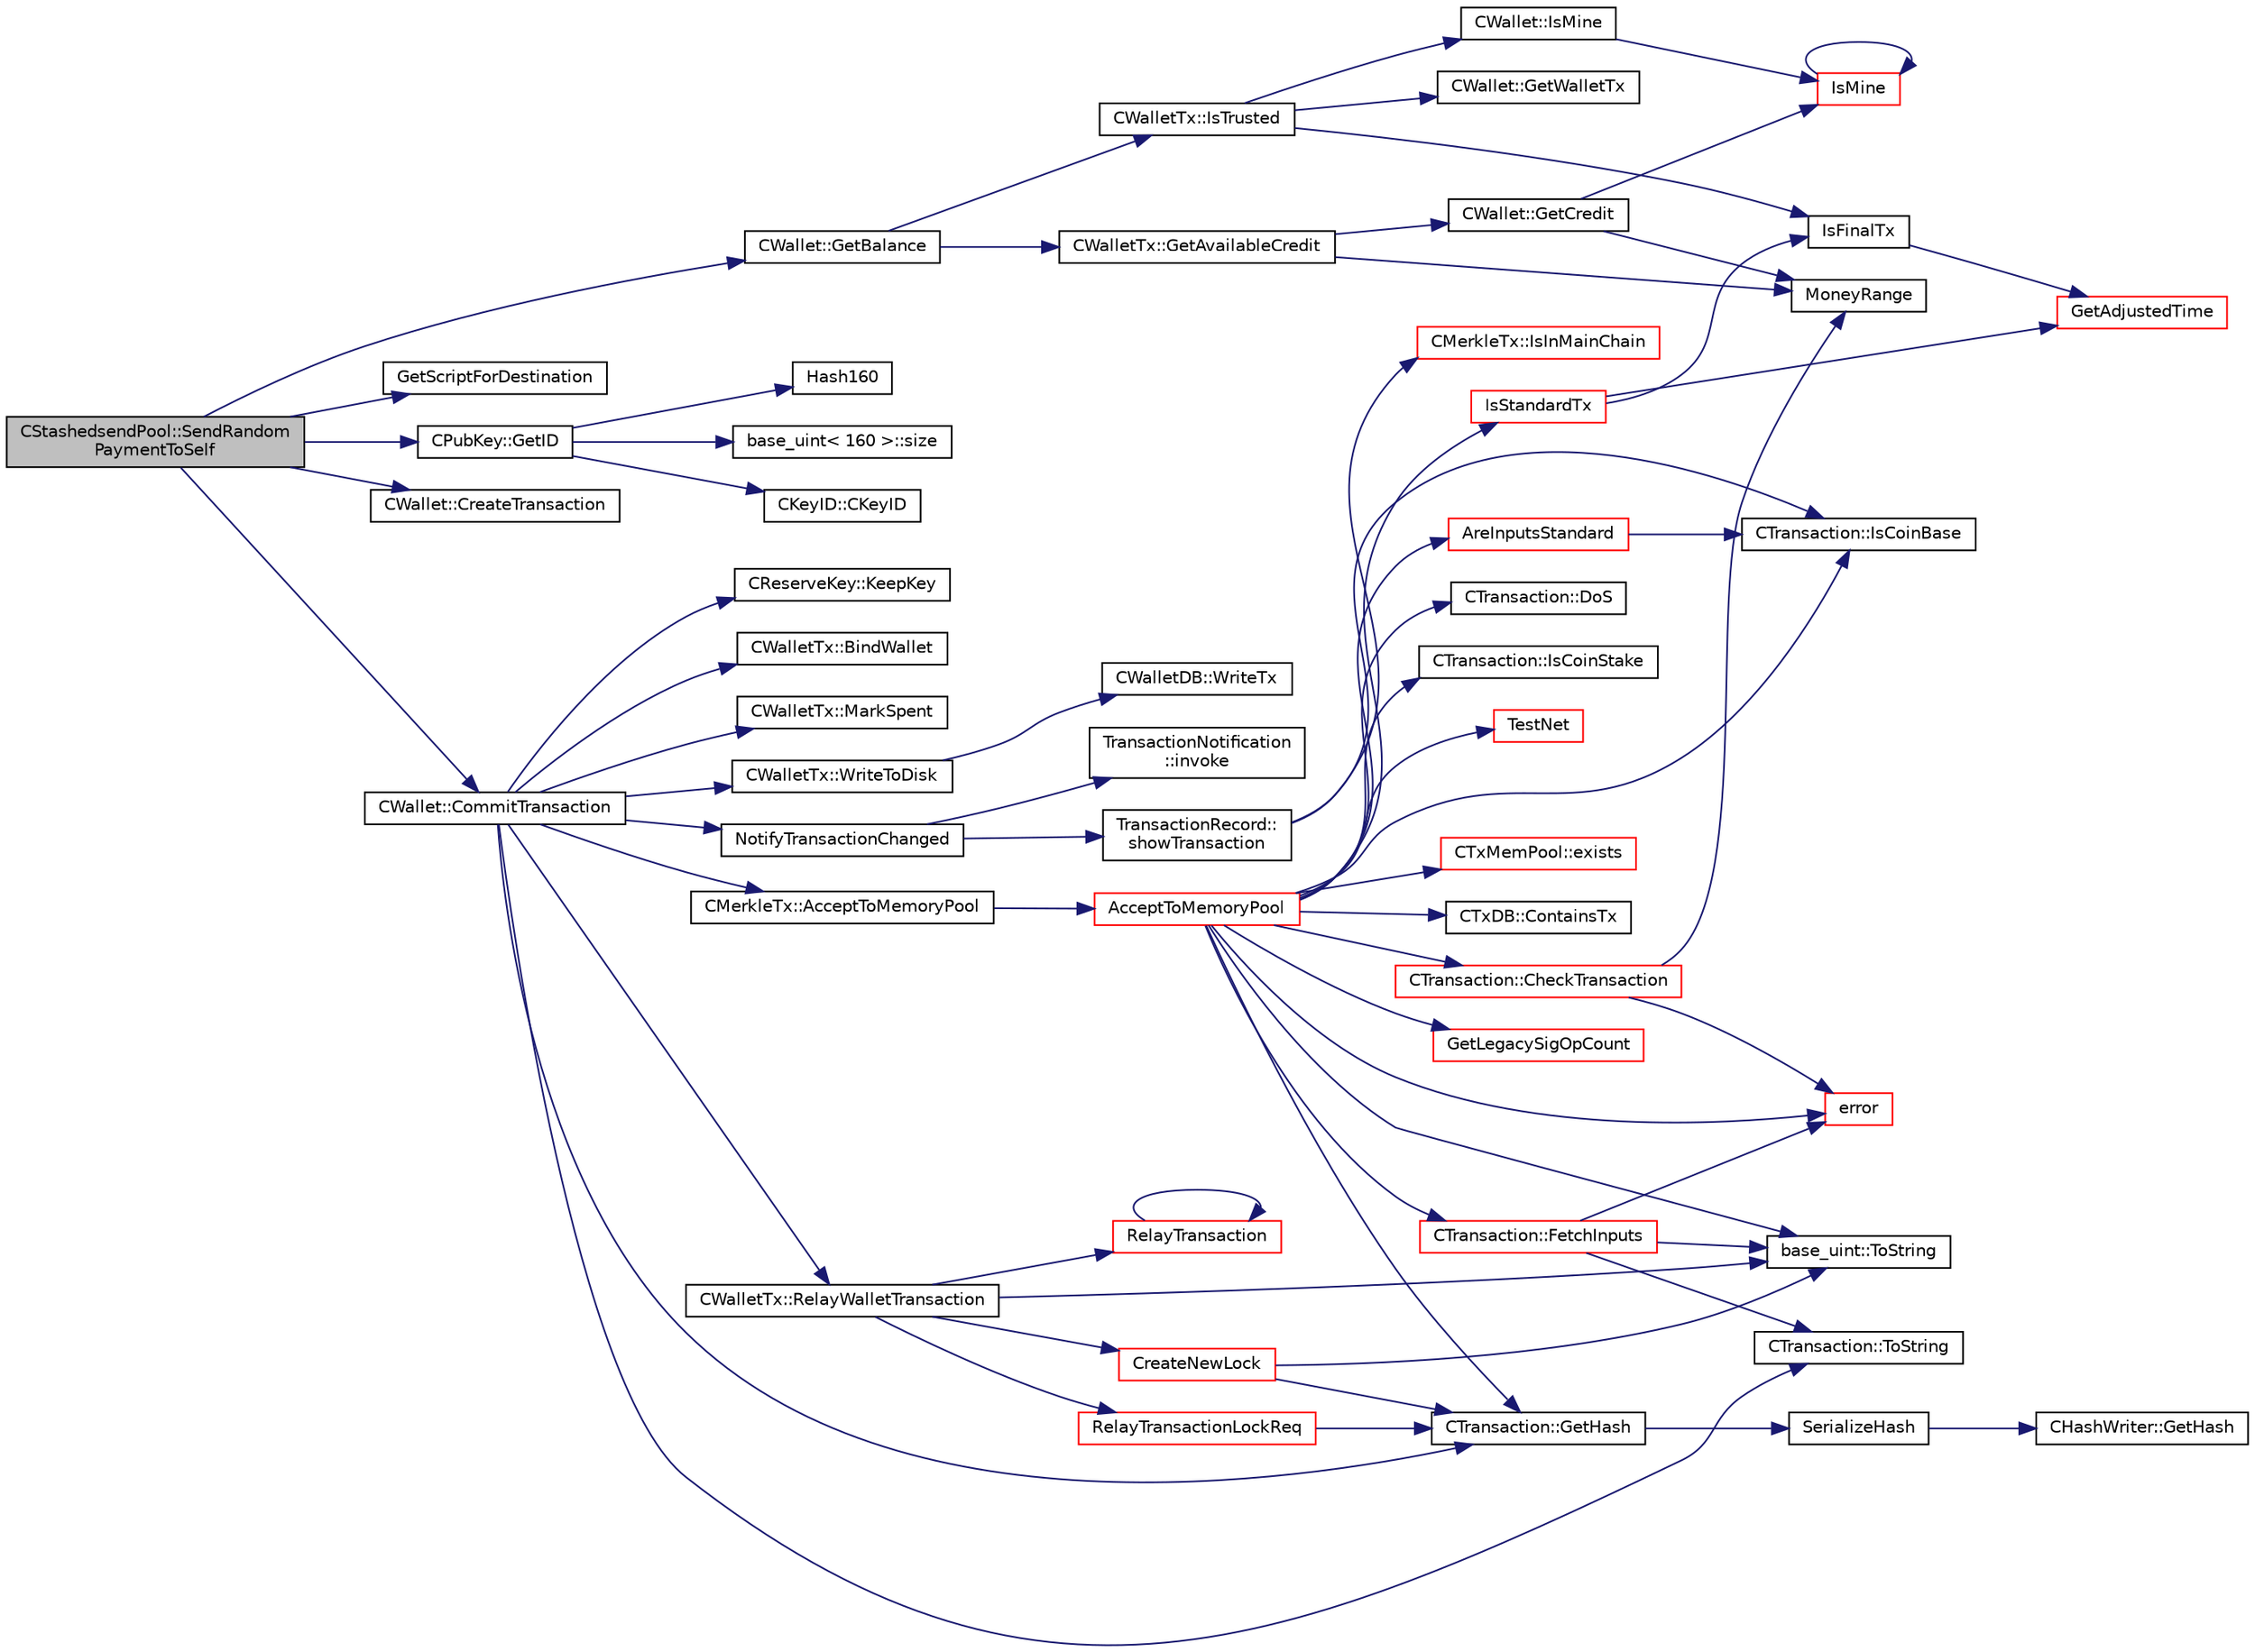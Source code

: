 digraph "CStashedsendPool::SendRandomPaymentToSelf"
{
  edge [fontname="Helvetica",fontsize="10",labelfontname="Helvetica",labelfontsize="10"];
  node [fontname="Helvetica",fontsize="10",shape=record];
  rankdir="LR";
  Node2317 [label="CStashedsendPool::SendRandom\lPaymentToSelf",height=0.2,width=0.4,color="black", fillcolor="grey75", style="filled", fontcolor="black"];
  Node2317 -> Node2318 [color="midnightblue",fontsize="10",style="solid",fontname="Helvetica"];
  Node2318 [label="CWallet::GetBalance",height=0.2,width=0.4,color="black", fillcolor="white", style="filled",URL="$d2/de5/class_c_wallet.html#aa6522c2833bc0a84d216cf102b51ba05"];
  Node2318 -> Node2319 [color="midnightblue",fontsize="10",style="solid",fontname="Helvetica"];
  Node2319 [label="CWalletTx::IsTrusted",height=0.2,width=0.4,color="black", fillcolor="white", style="filled",URL="$d6/d53/class_c_wallet_tx.html#a71efb0d5b5def8ae00a1d74b8741bfcb"];
  Node2319 -> Node2320 [color="midnightblue",fontsize="10",style="solid",fontname="Helvetica"];
  Node2320 [label="IsFinalTx",height=0.2,width=0.4,color="black", fillcolor="white", style="filled",URL="$df/d0a/main_8cpp.html#adc332cd7ac94e639bb4239618341be19"];
  Node2320 -> Node2321 [color="midnightblue",fontsize="10",style="solid",fontname="Helvetica"];
  Node2321 [label="GetAdjustedTime",height=0.2,width=0.4,color="red", fillcolor="white", style="filled",URL="$df/d2d/util_8cpp.html#a09f81b9c7650f898cf3cf305b87547e6"];
  Node2319 -> Node2324 [color="midnightblue",fontsize="10",style="solid",fontname="Helvetica"];
  Node2324 [label="CWallet::GetWalletTx",height=0.2,width=0.4,color="black", fillcolor="white", style="filled",URL="$d2/de5/class_c_wallet.html#ac496716bb889a5934fa27398aeb2330a"];
  Node2319 -> Node2325 [color="midnightblue",fontsize="10",style="solid",fontname="Helvetica"];
  Node2325 [label="CWallet::IsMine",height=0.2,width=0.4,color="black", fillcolor="white", style="filled",URL="$d2/de5/class_c_wallet.html#a4eada57edc1c443564b8cc9b853d955c"];
  Node2325 -> Node2326 [color="midnightblue",fontsize="10",style="solid",fontname="Helvetica"];
  Node2326 [label="IsMine",height=0.2,width=0.4,color="red", fillcolor="white", style="filled",URL="$dd/d0f/script_8cpp.html#adc59cf67d903c1ba1ef225561b85bfce"];
  Node2326 -> Node2326 [color="midnightblue",fontsize="10",style="solid",fontname="Helvetica"];
  Node2318 -> Node2328 [color="midnightblue",fontsize="10",style="solid",fontname="Helvetica"];
  Node2328 [label="CWalletTx::GetAvailableCredit",height=0.2,width=0.4,color="black", fillcolor="white", style="filled",URL="$d6/d53/class_c_wallet_tx.html#af3c82ba365c720dd3d929b86bf432ef6"];
  Node2328 -> Node2329 [color="midnightblue",fontsize="10",style="solid",fontname="Helvetica"];
  Node2329 [label="CWallet::GetCredit",height=0.2,width=0.4,color="black", fillcolor="white", style="filled",URL="$d2/de5/class_c_wallet.html#aa60b69c7d4ea6063ed83b13d7c6fe695"];
  Node2329 -> Node2330 [color="midnightblue",fontsize="10",style="solid",fontname="Helvetica"];
  Node2330 [label="MoneyRange",height=0.2,width=0.4,color="black", fillcolor="white", style="filled",URL="$dd/d2f/amount_8h.html#a12db56a9a1c931941f0943ecbb278aae"];
  Node2329 -> Node2326 [color="midnightblue",fontsize="10",style="solid",fontname="Helvetica"];
  Node2328 -> Node2330 [color="midnightblue",fontsize="10",style="solid",fontname="Helvetica"];
  Node2317 -> Node2331 [color="midnightblue",fontsize="10",style="solid",fontname="Helvetica"];
  Node2331 [label="GetScriptForDestination",height=0.2,width=0.4,color="black", fillcolor="white", style="filled",URL="$dd/d0f/script_8cpp.html#ae40f28d3b46c21033f6ee1f1200d0321"];
  Node2317 -> Node2332 [color="midnightblue",fontsize="10",style="solid",fontname="Helvetica"];
  Node2332 [label="CPubKey::GetID",height=0.2,width=0.4,color="black", fillcolor="white", style="filled",URL="$da/d4e/class_c_pub_key.html#a2675f7e6f72eff68e7a5227289feb021"];
  Node2332 -> Node2333 [color="midnightblue",fontsize="10",style="solid",fontname="Helvetica"];
  Node2333 [label="CKeyID::CKeyID",height=0.2,width=0.4,color="black", fillcolor="white", style="filled",URL="$dd/d88/class_c_key_i_d.html#a01dbd3c37820a2ffe89d106c6a7cf53d"];
  Node2332 -> Node2334 [color="midnightblue",fontsize="10",style="solid",fontname="Helvetica"];
  Node2334 [label="Hash160",height=0.2,width=0.4,color="black", fillcolor="white", style="filled",URL="$db/dfb/hash_8h.html#a4490f70ddae16e9e48460a0416a48a6b"];
  Node2332 -> Node2335 [color="midnightblue",fontsize="10",style="solid",fontname="Helvetica"];
  Node2335 [label="base_uint\< 160 \>::size",height=0.2,width=0.4,color="black", fillcolor="white", style="filled",URL="$da/df7/classbase__uint.html#a1f49b034e686269601ea89b0319b8004"];
  Node2317 -> Node2336 [color="midnightblue",fontsize="10",style="solid",fontname="Helvetica"];
  Node2336 [label="CWallet::CreateTransaction",height=0.2,width=0.4,color="black", fillcolor="white", style="filled",URL="$d2/de5/class_c_wallet.html#ad4f28aa4693c0d77a902b3b18de73d32"];
  Node2317 -> Node2337 [color="midnightblue",fontsize="10",style="solid",fontname="Helvetica"];
  Node2337 [label="CWallet::CommitTransaction",height=0.2,width=0.4,color="black", fillcolor="white", style="filled",URL="$d2/de5/class_c_wallet.html#aa13fbeaebd271f910a54cc5b82d73fde"];
  Node2337 -> Node2338 [color="midnightblue",fontsize="10",style="solid",fontname="Helvetica"];
  Node2338 [label="CTransaction::ToString",height=0.2,width=0.4,color="black", fillcolor="white", style="filled",URL="$df/d43/class_c_transaction.html#a80370923c3ac828de68919295d5d0659"];
  Node2337 -> Node2339 [color="midnightblue",fontsize="10",style="solid",fontname="Helvetica"];
  Node2339 [label="CReserveKey::KeepKey",height=0.2,width=0.4,color="black", fillcolor="white", style="filled",URL="$d3/d65/class_c_reserve_key.html#a493d06f41ca9571f2a42c8581a3952d8"];
  Node2337 -> Node2340 [color="midnightblue",fontsize="10",style="solid",fontname="Helvetica"];
  Node2340 [label="CWalletTx::BindWallet",height=0.2,width=0.4,color="black", fillcolor="white", style="filled",URL="$d6/d53/class_c_wallet_tx.html#ab0ee7347584bff886dc24b9f63ff023c"];
  Node2337 -> Node2341 [color="midnightblue",fontsize="10",style="solid",fontname="Helvetica"];
  Node2341 [label="CWalletTx::MarkSpent",height=0.2,width=0.4,color="black", fillcolor="white", style="filled",URL="$d6/d53/class_c_wallet_tx.html#af2fc13459e324ad2b3f7c9914d86e7c8"];
  Node2337 -> Node2342 [color="midnightblue",fontsize="10",style="solid",fontname="Helvetica"];
  Node2342 [label="CWalletTx::WriteToDisk",height=0.2,width=0.4,color="black", fillcolor="white", style="filled",URL="$d6/d53/class_c_wallet_tx.html#ada0e71d717dd360faf047de54eef4942"];
  Node2342 -> Node2343 [color="midnightblue",fontsize="10",style="solid",fontname="Helvetica"];
  Node2343 [label="CWalletDB::WriteTx",height=0.2,width=0.4,color="black", fillcolor="white", style="filled",URL="$d4/d90/class_c_wallet_d_b.html#a76d2ca02898221ab66df5d5f7491164e"];
  Node2337 -> Node2344 [color="midnightblue",fontsize="10",style="solid",fontname="Helvetica"];
  Node2344 [label="NotifyTransactionChanged",height=0.2,width=0.4,color="black", fillcolor="white", style="filled",URL="$d7/d6a/transactiontablemodel_8cpp.html#a07e9dfe08b758569cb80c2558979c164"];
  Node2344 -> Node2345 [color="midnightblue",fontsize="10",style="solid",fontname="Helvetica"];
  Node2345 [label="TransactionRecord::\lshowTransaction",height=0.2,width=0.4,color="black", fillcolor="white", style="filled",URL="$d1/da7/class_transaction_record.html#a5ad1d1af4bec5b15a624b7a451e8cdbf",tooltip="Decompose CWallet transaction to model transaction records. "];
  Node2345 -> Node2346 [color="midnightblue",fontsize="10",style="solid",fontname="Helvetica"];
  Node2346 [label="CTransaction::IsCoinBase",height=0.2,width=0.4,color="black", fillcolor="white", style="filled",URL="$df/d43/class_c_transaction.html#a96256e8ac1bf79ad9c057e48c41132dd"];
  Node2345 -> Node2347 [color="midnightblue",fontsize="10",style="solid",fontname="Helvetica"];
  Node2347 [label="CMerkleTx::IsInMainChain",height=0.2,width=0.4,color="red", fillcolor="white", style="filled",URL="$d1/dff/class_c_merkle_tx.html#ad4b3623fabf1924dba2a7694e3418e1e"];
  Node2344 -> Node2477 [color="midnightblue",fontsize="10",style="solid",fontname="Helvetica"];
  Node2477 [label="TransactionNotification\l::invoke",height=0.2,width=0.4,color="black", fillcolor="white", style="filled",URL="$d6/d80/struct_transaction_notification.html#a6351a5b93f908a2df2e854e08178edb3"];
  Node2337 -> Node2382 [color="midnightblue",fontsize="10",style="solid",fontname="Helvetica"];
  Node2382 [label="CTransaction::GetHash",height=0.2,width=0.4,color="black", fillcolor="white", style="filled",URL="$df/d43/class_c_transaction.html#a0b46d80e82ca324e82c2ce3fc1492bfa"];
  Node2382 -> Node2383 [color="midnightblue",fontsize="10",style="solid",fontname="Helvetica"];
  Node2383 [label="SerializeHash",height=0.2,width=0.4,color="black", fillcolor="white", style="filled",URL="$db/dfb/hash_8h.html#a6de694e43f17c62025c6883965b65e63"];
  Node2383 -> Node2384 [color="midnightblue",fontsize="10",style="solid",fontname="Helvetica"];
  Node2384 [label="CHashWriter::GetHash",height=0.2,width=0.4,color="black", fillcolor="white", style="filled",URL="$d2/def/class_c_hash_writer.html#ae94a937211502eabf19477630090093a"];
  Node2337 -> Node2478 [color="midnightblue",fontsize="10",style="solid",fontname="Helvetica"];
  Node2478 [label="CMerkleTx::AcceptToMemoryPool",height=0.2,width=0.4,color="black", fillcolor="white", style="filled",URL="$d1/dff/class_c_merkle_tx.html#a61126e811a53b941b3efdf5a4e83db90"];
  Node2478 -> Node2479 [color="midnightblue",fontsize="10",style="solid",fontname="Helvetica"];
  Node2479 [label="AcceptToMemoryPool",height=0.2,width=0.4,color="red", fillcolor="white", style="filled",URL="$df/d0a/main_8cpp.html#a07799013ae532c6cb1ec11b02f096990",tooltip="(try to) add transaction to memory pool "];
  Node2479 -> Node2349 [color="midnightblue",fontsize="10",style="solid",fontname="Helvetica"];
  Node2349 [label="CTransaction::CheckTransaction",height=0.2,width=0.4,color="red", fillcolor="white", style="filled",URL="$df/d43/class_c_transaction.html#a2104329681e2749baeeaaf47c0af482d"];
  Node2349 -> Node2350 [color="midnightblue",fontsize="10",style="solid",fontname="Helvetica"];
  Node2350 [label="error",height=0.2,width=0.4,color="red", fillcolor="white", style="filled",URL="$d8/d3c/util_8h.html#af8985880cf4ef26df0a5aa2ffcb76662"];
  Node2349 -> Node2330 [color="midnightblue",fontsize="10",style="solid",fontname="Helvetica"];
  Node2479 -> Node2350 [color="midnightblue",fontsize="10",style="solid",fontname="Helvetica"];
  Node2479 -> Node2346 [color="midnightblue",fontsize="10",style="solid",fontname="Helvetica"];
  Node2479 -> Node2362 [color="midnightblue",fontsize="10",style="solid",fontname="Helvetica"];
  Node2362 [label="CTransaction::DoS",height=0.2,width=0.4,color="black", fillcolor="white", style="filled",URL="$df/d43/class_c_transaction.html#ae5f57b4b90e5a179bb359bdf72fba753"];
  Node2479 -> Node2363 [color="midnightblue",fontsize="10",style="solid",fontname="Helvetica"];
  Node2363 [label="CTransaction::IsCoinStake",height=0.2,width=0.4,color="black", fillcolor="white", style="filled",URL="$df/d43/class_c_transaction.html#ace4278a41a296d40dcf5fb2b9cf007ec"];
  Node2479 -> Node2364 [color="midnightblue",fontsize="10",style="solid",fontname="Helvetica"];
  Node2364 [label="TestNet",height=0.2,width=0.4,color="red", fillcolor="white", style="filled",URL="$d7/ddb/chainparams_8h.html#abc8c1af875107f5eac0f327bd3b8363d"];
  Node2479 -> Node2366 [color="midnightblue",fontsize="10",style="solid",fontname="Helvetica"];
  Node2366 [label="IsStandardTx",height=0.2,width=0.4,color="red", fillcolor="white", style="filled",URL="$df/d0a/main_8cpp.html#acd163a09d0e4384ebe85dead57730dd7"];
  Node2366 -> Node2320 [color="midnightblue",fontsize="10",style="solid",fontname="Helvetica"];
  Node2366 -> Node2321 [color="midnightblue",fontsize="10",style="solid",fontname="Helvetica"];
  Node2479 -> Node2382 [color="midnightblue",fontsize="10",style="solid",fontname="Helvetica"];
  Node2479 -> Node2385 [color="midnightblue",fontsize="10",style="solid",fontname="Helvetica"];
  Node2385 [label="CTxMemPool::exists",height=0.2,width=0.4,color="red", fillcolor="white", style="filled",URL="$db/d98/class_c_tx_mem_pool.html#a8b7a13b5289ab839d4460f41a7da9789"];
  Node2479 -> Node2387 [color="midnightblue",fontsize="10",style="solid",fontname="Helvetica"];
  Node2387 [label="CTxDB::ContainsTx",height=0.2,width=0.4,color="black", fillcolor="white", style="filled",URL="$d9/d8d/class_c_tx_d_b.html#a09b87317101ed16b6ad99794279f4c2d"];
  Node2479 -> Node2388 [color="midnightblue",fontsize="10",style="solid",fontname="Helvetica"];
  Node2388 [label="CTransaction::FetchInputs",height=0.2,width=0.4,color="red", fillcolor="white", style="filled",URL="$df/d43/class_c_transaction.html#a5a4967303d3b588a120687f3ed1f4b0a",tooltip="Fetch from memory and/or disk. "];
  Node2388 -> Node2350 [color="midnightblue",fontsize="10",style="solid",fontname="Helvetica"];
  Node2388 -> Node2390 [color="midnightblue",fontsize="10",style="solid",fontname="Helvetica"];
  Node2390 [label="base_uint::ToString",height=0.2,width=0.4,color="black", fillcolor="white", style="filled",URL="$da/df7/classbase__uint.html#acccba4d9d51a0c36261718ca0cbb293b"];
  Node2388 -> Node2338 [color="midnightblue",fontsize="10",style="solid",fontname="Helvetica"];
  Node2479 -> Node2390 [color="midnightblue",fontsize="10",style="solid",fontname="Helvetica"];
  Node2479 -> Node2391 [color="midnightblue",fontsize="10",style="solid",fontname="Helvetica"];
  Node2391 [label="AreInputsStandard",height=0.2,width=0.4,color="red", fillcolor="white", style="filled",URL="$df/d0a/main_8cpp.html#a29901e539b487e09c90ff90c7560bd9d",tooltip="Check for standard transaction types. "];
  Node2391 -> Node2346 [color="midnightblue",fontsize="10",style="solid",fontname="Helvetica"];
  Node2479 -> Node2453 [color="midnightblue",fontsize="10",style="solid",fontname="Helvetica"];
  Node2453 [label="GetLegacySigOpCount",height=0.2,width=0.4,color="red", fillcolor="white", style="filled",URL="$df/d0a/main_8cpp.html#ad2eaf4f8542c12ea9ee1183609cc6d1a",tooltip="Count ECDSA signature operations the old-fashioned (pre-0.6) way. "];
  Node2337 -> Node2480 [color="midnightblue",fontsize="10",style="solid",fontname="Helvetica"];
  Node2480 [label="CWalletTx::RelayWalletTransaction",height=0.2,width=0.4,color="black", fillcolor="white", style="filled",URL="$d6/d53/class_c_wallet_tx.html#aec8c50f3fcde27525485b6cd4a4e19b5"];
  Node2480 -> Node2390 [color="midnightblue",fontsize="10",style="solid",fontname="Helvetica"];
  Node2480 -> Node2481 [color="midnightblue",fontsize="10",style="solid",fontname="Helvetica"];
  Node2481 [label="CreateNewLock",height=0.2,width=0.4,color="red", fillcolor="white", style="filled",URL="$db/d72/instantx_8cpp.html#a3774b6dae3dfa0a6c85e3604e742150c"];
  Node2481 -> Node2382 [color="midnightblue",fontsize="10",style="solid",fontname="Helvetica"];
  Node2481 -> Node2390 [color="midnightblue",fontsize="10",style="solid",fontname="Helvetica"];
  Node2480 -> Node2487 [color="midnightblue",fontsize="10",style="solid",fontname="Helvetica"];
  Node2487 [label="RelayTransactionLockReq",height=0.2,width=0.4,color="red", fillcolor="white", style="filled",URL="$dd/d84/net_8cpp.html#adb65a9b8fedbc980f2bb4ab5da6d3392"];
  Node2487 -> Node2382 [color="midnightblue",fontsize="10",style="solid",fontname="Helvetica"];
  Node2480 -> Node2489 [color="midnightblue",fontsize="10",style="solid",fontname="Helvetica"];
  Node2489 [label="RelayTransaction",height=0.2,width=0.4,color="red", fillcolor="white", style="filled",URL="$dd/d84/net_8cpp.html#abe329205a15b55df86608f5f1964bdb1"];
  Node2489 -> Node2489 [color="midnightblue",fontsize="10",style="solid",fontname="Helvetica"];
}
